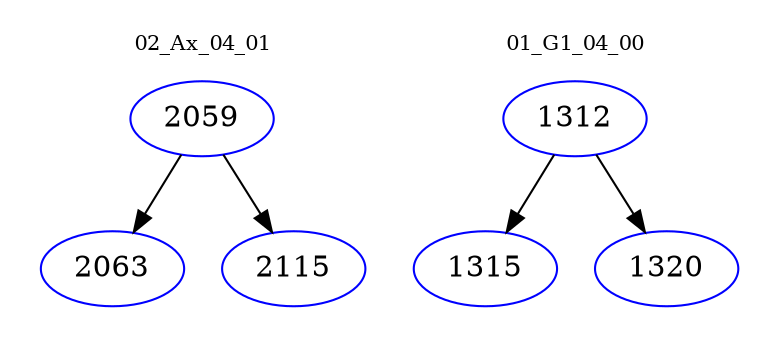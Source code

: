 digraph{
subgraph cluster_0 {
color = white
label = "02_Ax_04_01";
fontsize=10;
T0_2059 [label="2059", color="blue"]
T0_2059 -> T0_2063 [color="black"]
T0_2063 [label="2063", color="blue"]
T0_2059 -> T0_2115 [color="black"]
T0_2115 [label="2115", color="blue"]
}
subgraph cluster_1 {
color = white
label = "01_G1_04_00";
fontsize=10;
T1_1312 [label="1312", color="blue"]
T1_1312 -> T1_1315 [color="black"]
T1_1315 [label="1315", color="blue"]
T1_1312 -> T1_1320 [color="black"]
T1_1320 [label="1320", color="blue"]
}
}
